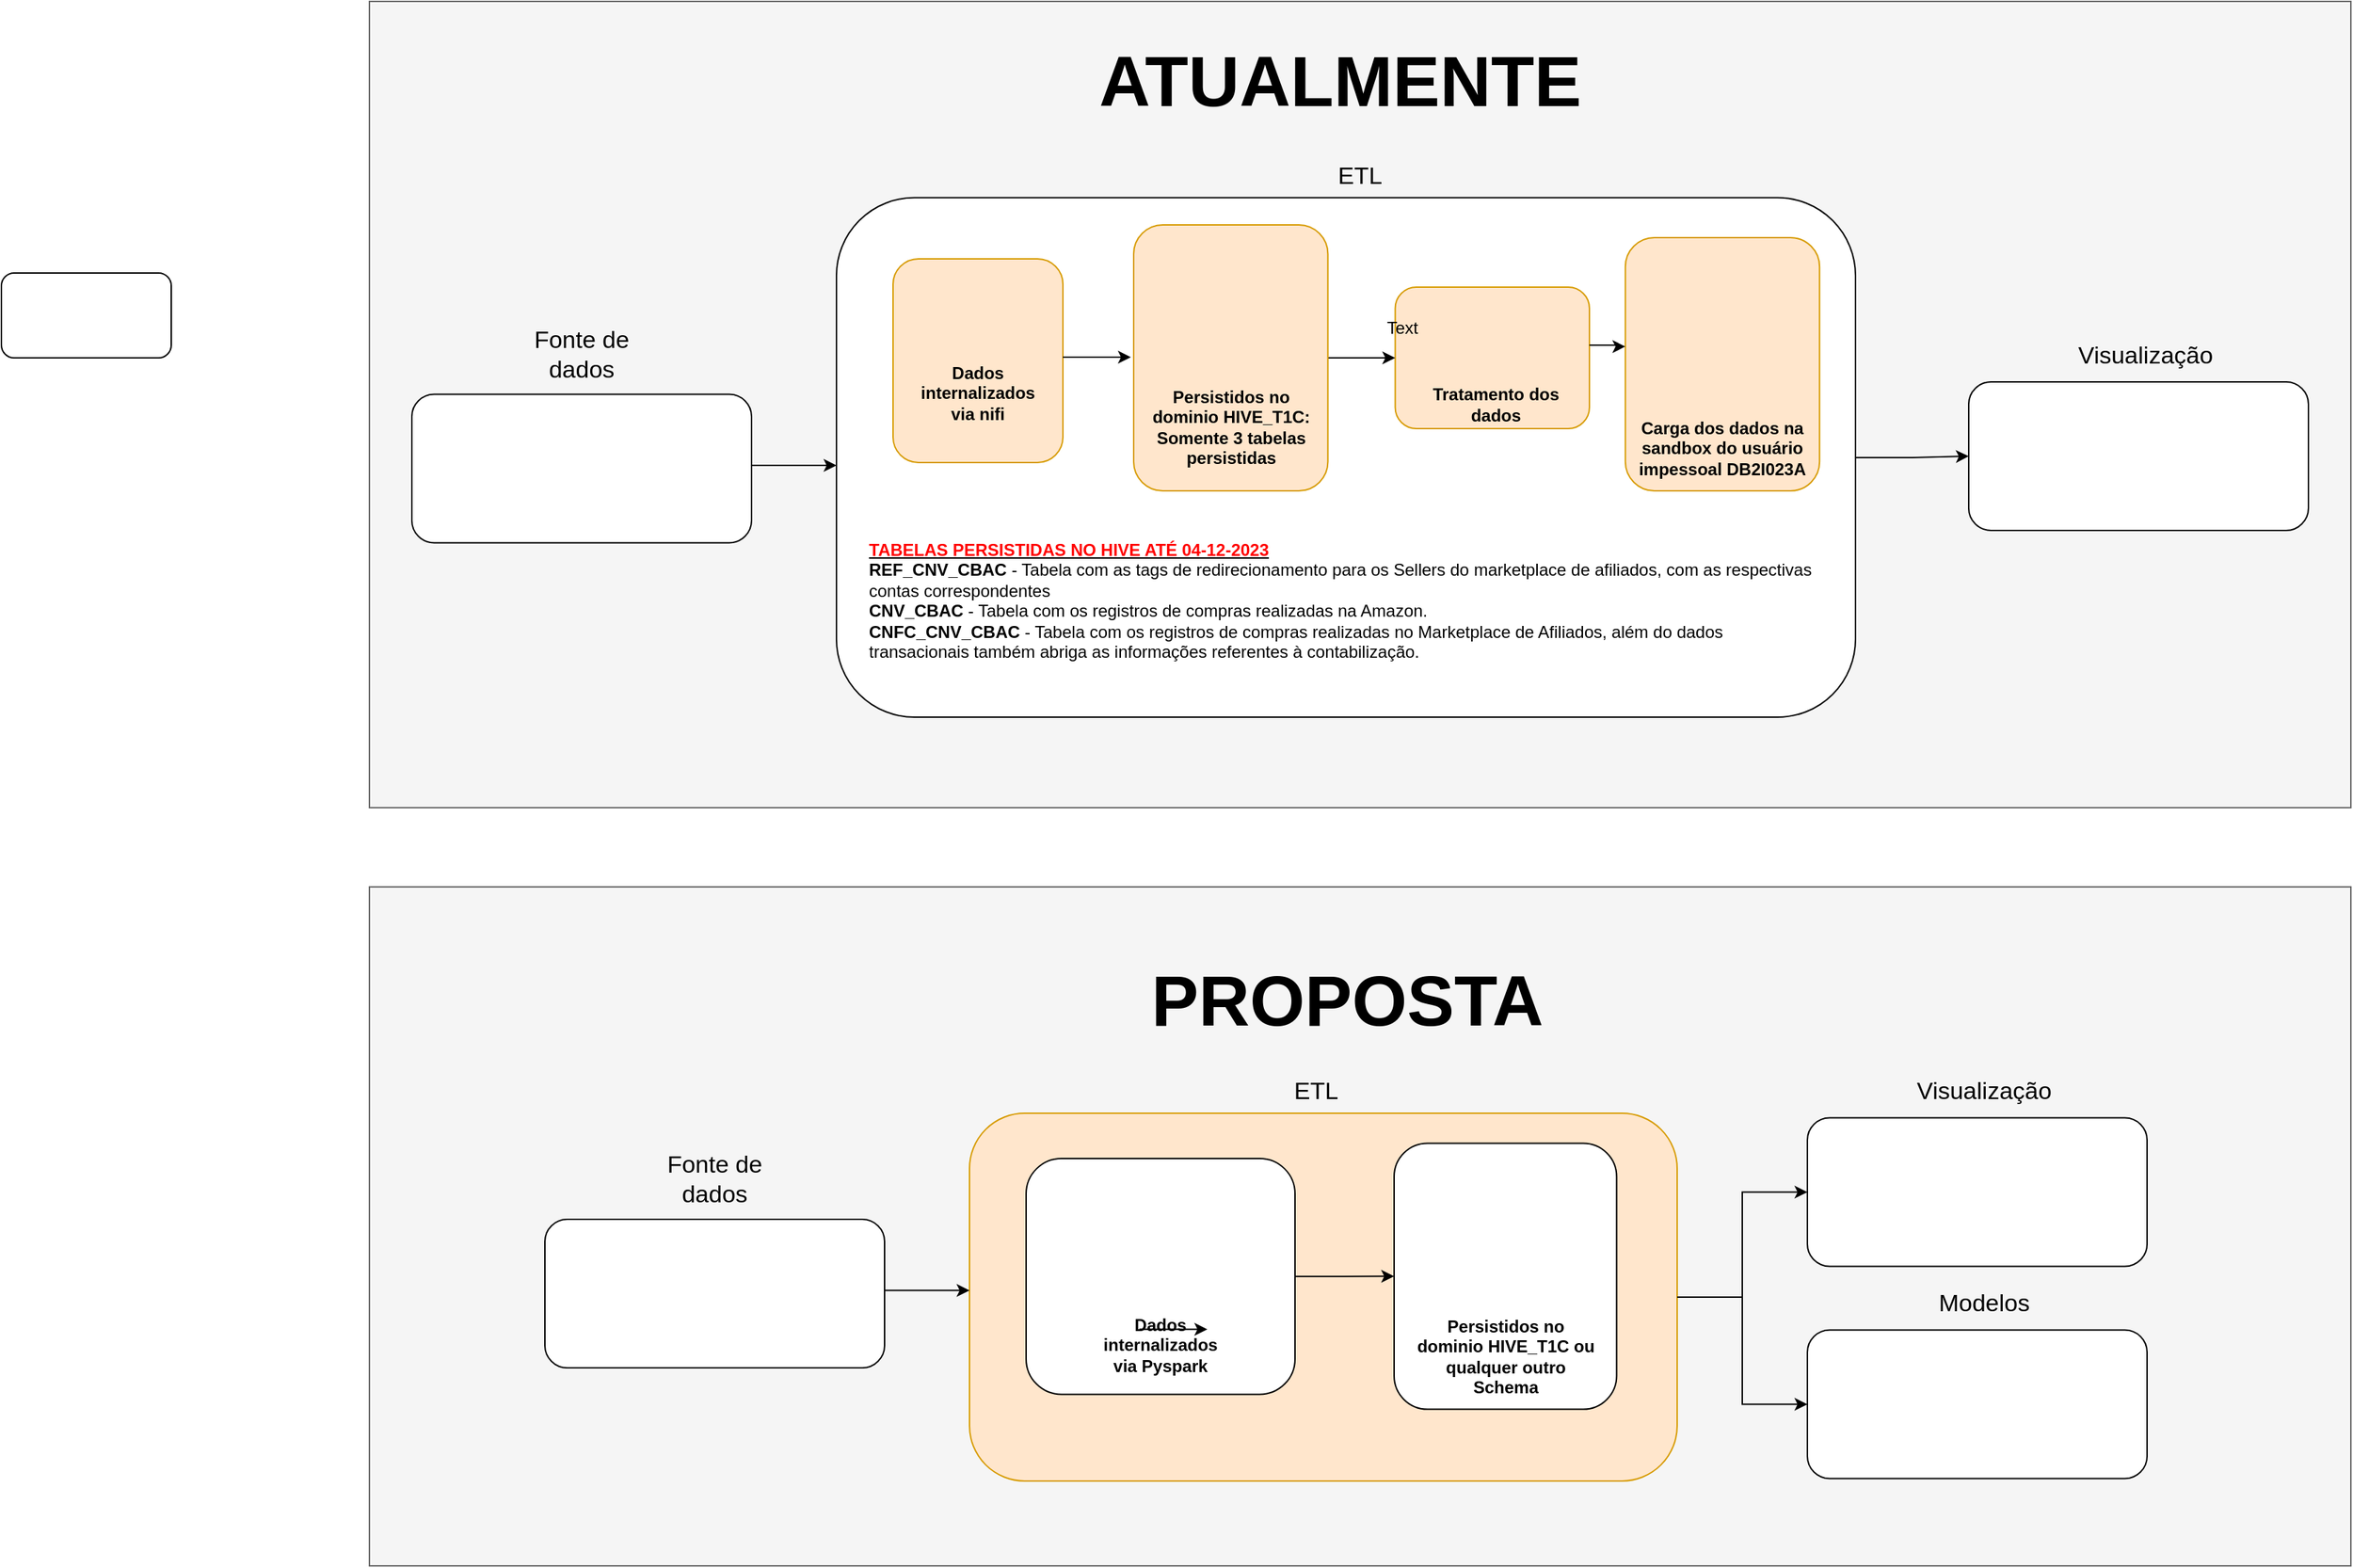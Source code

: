 <mxfile version="22.1.5" type="github">
  <diagram name="Página-1" id="ZyutccR1dliK55jMoOyO">
    <mxGraphModel dx="2795" dy="765" grid="1" gridSize="10" guides="1" tooltips="1" connect="1" arrows="1" fold="1" page="1" pageScale="1" pageWidth="827" pageHeight="1169" math="0" shadow="0">
      <root>
        <mxCell id="0" />
        <mxCell id="1" parent="0" />
        <mxCell id="EeoZRxMvzT711BqNi6FC-83" value="" style="rounded=0;whiteSpace=wrap;html=1;fillColor=#f5f5f5;fontColor=#333333;strokeColor=#666666;" vertex="1" parent="1">
          <mxGeometry x="-80" y="680" width="1400" height="480" as="geometry" />
        </mxCell>
        <mxCell id="EeoZRxMvzT711BqNi6FC-82" value="" style="rounded=0;whiteSpace=wrap;html=1;fillColor=#f5f5f5;fontColor=#333333;strokeColor=#666666;" vertex="1" parent="1">
          <mxGeometry x="-80" y="54" width="1400" height="570" as="geometry" />
        </mxCell>
        <mxCell id="EeoZRxMvzT711BqNi6FC-8" value="" style="rounded=1;whiteSpace=wrap;html=1;" vertex="1" parent="1">
          <mxGeometry x="250" y="192.75" width="720" height="367.25" as="geometry" />
        </mxCell>
        <mxCell id="EeoZRxMvzT711BqNi6FC-28" value="" style="rounded=1;whiteSpace=wrap;html=1;fillColor=#ffe6cc;strokeColor=#d79b00;" vertex="1" parent="1">
          <mxGeometry x="807.39" y="220.99" width="137.22" height="179.01" as="geometry" />
        </mxCell>
        <mxCell id="EeoZRxMvzT711BqNi6FC-26" value="" style="rounded=1;whiteSpace=wrap;html=1;fillColor=#ffe6cc;strokeColor=#d79b00;" vertex="1" parent="1">
          <mxGeometry x="644.78" y="256" width="137.22" height="100" as="geometry" />
        </mxCell>
        <mxCell id="EeoZRxMvzT711BqNi6FC-27" style="edgeStyle=orthogonalEdgeStyle;rounded=0;orthogonalLoop=1;jettySize=auto;html=1;entryX=0;entryY=0.5;entryDx=0;entryDy=0;exitX=1;exitY=0.5;exitDx=0;exitDy=0;" edge="1" parent="1" source="EeoZRxMvzT711BqNi6FC-24" target="EeoZRxMvzT711BqNi6FC-26">
          <mxGeometry relative="1" as="geometry" />
        </mxCell>
        <mxCell id="EeoZRxMvzT711BqNi6FC-24" value="" style="rounded=1;whiteSpace=wrap;html=1;fillColor=#ffe6cc;strokeColor=#d79b00;" vertex="1" parent="1">
          <mxGeometry x="460" y="212" width="137.22" height="188" as="geometry" />
        </mxCell>
        <mxCell id="EeoZRxMvzT711BqNi6FC-23" value="" style="rounded=1;whiteSpace=wrap;html=1;fillColor=#ffe6cc;strokeColor=#d79b00;" vertex="1" parent="1">
          <mxGeometry x="290" y="236" width="120" height="144" as="geometry" />
        </mxCell>
        <mxCell id="EeoZRxMvzT711BqNi6FC-19" style="edgeStyle=orthogonalEdgeStyle;rounded=0;orthogonalLoop=1;jettySize=auto;html=1;" edge="1" parent="1" source="EeoZRxMvzT711BqNi6FC-8" target="EeoZRxMvzT711BqNi6FC-16">
          <mxGeometry relative="1" as="geometry" />
        </mxCell>
        <mxCell id="EeoZRxMvzT711BqNi6FC-6" value="" style="rounded=1;whiteSpace=wrap;html=1;" vertex="1" parent="1">
          <mxGeometry x="-50" y="331.74" width="240" height="105" as="geometry" />
        </mxCell>
        <mxCell id="EeoZRxMvzT711BqNi6FC-1" value="" style="shape=image;verticalLabelPosition=bottom;labelBackgroundColor=default;verticalAlign=top;aspect=fixed;imageAspect=0;image=https://jhonathanribeiro.netlify.app/assets/img/mongodb.png;" vertex="1" parent="1">
          <mxGeometry x="-30" y="332.74" width="200" height="100" as="geometry" />
        </mxCell>
        <mxCell id="EeoZRxMvzT711BqNi6FC-2" value="" style="endArrow=classic;html=1;rounded=0;" edge="1" parent="1">
          <mxGeometry width="50" height="50" relative="1" as="geometry">
            <mxPoint x="190" y="382.05" as="sourcePoint" />
            <mxPoint x="250" y="382.05" as="targetPoint" />
          </mxGeometry>
        </mxCell>
        <mxCell id="EeoZRxMvzT711BqNi6FC-10" style="edgeStyle=orthogonalEdgeStyle;rounded=0;orthogonalLoop=1;jettySize=auto;html=1;" edge="1" parent="1">
          <mxGeometry relative="1" as="geometry">
            <mxPoint x="410" y="305.5" as="sourcePoint" />
            <mxPoint x="458" y="305.533" as="targetPoint" />
          </mxGeometry>
        </mxCell>
        <mxCell id="EeoZRxMvzT711BqNi6FC-7" value="Fonte de dados" style="text;html=1;strokeColor=none;fillColor=none;align=center;verticalAlign=middle;whiteSpace=wrap;rounded=0;fontSize=17;" vertex="1" parent="1">
          <mxGeometry x="10" y="288.74" width="120" height="30" as="geometry" />
        </mxCell>
        <mxCell id="EeoZRxMvzT711BqNi6FC-9" value="" style="shape=image;verticalLabelPosition=bottom;labelBackgroundColor=default;verticalAlign=top;aspect=fixed;imageAspect=0;image=https://upload.wikimedia.org/wikipedia/commons/b/bb/Apache_Hive_logo.svg;" vertex="1" parent="1">
          <mxGeometry x="477.22" y="220" width="102.78" height="92.5" as="geometry" />
        </mxCell>
        <mxCell id="EeoZRxMvzT711BqNi6FC-14" style="edgeStyle=orthogonalEdgeStyle;rounded=0;orthogonalLoop=1;jettySize=auto;html=1;entryX=0;entryY=0.43;entryDx=0;entryDy=0;entryPerimeter=0;" edge="1" parent="1" source="EeoZRxMvzT711BqNi6FC-11" target="EeoZRxMvzT711BqNi6FC-28">
          <mxGeometry relative="1" as="geometry" />
        </mxCell>
        <mxCell id="EeoZRxMvzT711BqNi6FC-11" value="" style="shape=image;verticalLabelPosition=bottom;labelBackgroundColor=default;verticalAlign=top;aspect=fixed;imageAspect=0;image=https://cdn.icon-icons.com/icons2/2699/PNG/512/sas_logo_icon_170762.png;" vertex="1" parent="1">
          <mxGeometry x="650" y="264" width="132" height="66" as="geometry" />
        </mxCell>
        <mxCell id="EeoZRxMvzT711BqNi6FC-13" value="" style="shape=image;verticalLabelPosition=bottom;labelBackgroundColor=default;verticalAlign=top;aspect=fixed;imageAspect=0;image=https://horusinfo.com.br/wp-content/uploads/2017/05/IBM-DB2.png;" vertex="1" parent="1">
          <mxGeometry x="820" y="230" width="112" height="112" as="geometry" />
        </mxCell>
        <mxCell id="EeoZRxMvzT711BqNi6FC-16" value="" style="rounded=1;whiteSpace=wrap;html=1;" vertex="1" parent="1">
          <mxGeometry x="1050" y="322.99" width="240" height="105" as="geometry" />
        </mxCell>
        <mxCell id="EeoZRxMvzT711BqNi6FC-17" value="Visualização" style="text;html=1;strokeColor=none;fillColor=none;align=center;verticalAlign=middle;whiteSpace=wrap;rounded=0;fontSize=17;" vertex="1" parent="1">
          <mxGeometry x="1115" y="289.74" width="120" height="30" as="geometry" />
        </mxCell>
        <mxCell id="EeoZRxMvzT711BqNi6FC-18" value="" style="shape=image;verticalLabelPosition=bottom;labelBackgroundColor=default;verticalAlign=top;aspect=fixed;imageAspect=0;image=https://cdn.icon-icons.com/icons2/2699/PNG/512/microsoft_powerbi_logo_icon_169958.png;" vertex="1" parent="1">
          <mxGeometry x="1099" y="337.74" width="152" height="76" as="geometry" />
        </mxCell>
        <mxCell id="EeoZRxMvzT711BqNi6FC-20" value="Dados internalizados via nifi" style="text;html=1;strokeColor=none;fillColor=none;align=center;verticalAlign=middle;whiteSpace=wrap;rounded=0;fontStyle=1" vertex="1" parent="1">
          <mxGeometry x="310" y="306" width="80" height="50" as="geometry" />
        </mxCell>
        <mxCell id="EeoZRxMvzT711BqNi6FC-21" value="Persistidos no dominio HIVE_T1C:&lt;br&gt;Somente 3 tabelas persistidas" style="text;html=1;strokeColor=none;fillColor=none;align=center;verticalAlign=middle;whiteSpace=wrap;rounded=0;fontStyle=1" vertex="1" parent="1">
          <mxGeometry x="463.61" y="312.5" width="130" height="84" as="geometry" />
        </mxCell>
        <mxCell id="EeoZRxMvzT711BqNi6FC-22" value="Tratamento dos dados" style="text;html=1;strokeColor=none;fillColor=none;align=center;verticalAlign=middle;whiteSpace=wrap;rounded=0;fontStyle=1" vertex="1" parent="1">
          <mxGeometry x="651" y="330" width="130" height="18" as="geometry" />
        </mxCell>
        <mxCell id="EeoZRxMvzT711BqNi6FC-25" value="" style="shape=image;verticalLabelPosition=bottom;labelBackgroundColor=default;verticalAlign=top;aspect=fixed;imageAspect=0;image=https://upload.wikimedia.org/wikipedia/commons/thumb/f/ff/Apache-nifi-logo.svg/2560px-Apache-nifi-logo.svg.png;" vertex="1" parent="1">
          <mxGeometry x="306" y="253.25" width="84" height="35.49" as="geometry" />
        </mxCell>
        <mxCell id="EeoZRxMvzT711BqNi6FC-29" value="Carga dos dados na sandbox do usuário impessoal&amp;nbsp;DB2I023A" style="text;html=1;strokeColor=none;fillColor=none;align=center;verticalAlign=middle;whiteSpace=wrap;rounded=0;fontStyle=1" vertex="1" parent="1">
          <mxGeometry x="811" y="356" width="130" height="28" as="geometry" />
        </mxCell>
        <mxCell id="EeoZRxMvzT711BqNi6FC-30" value="ETL" style="text;html=1;strokeColor=none;fillColor=none;align=center;verticalAlign=middle;whiteSpace=wrap;rounded=0;fontSize=17;" vertex="1" parent="1">
          <mxGeometry x="560" y="162.75" width="120" height="30" as="geometry" />
        </mxCell>
        <mxCell id="EeoZRxMvzT711BqNi6FC-32" value="&lt;span&gt;&lt;span class=&quot;ui-provider a b c d e f g h i j k l m n o p q r s t u v w x y z ab ac ae af ag ah ai aj ak&quot; dir=&quot;ltr&quot;&gt;&lt;span style=&quot;font-size: inherit;&quot;&gt;&lt;b&gt;&lt;u&gt;&lt;font color=&quot;#ff0000&quot;&gt;TABELAS PERSISTIDAS NO HIVE ATÉ 04-12-2023&lt;/font&gt;&lt;/u&gt;&lt;br&gt;REF_CNV_CBAC&lt;/b&gt; - Tabela com as tags de redirecionamento para os Sellers do marketplace de afiliados, com as respectivas contas correspondentes&lt;/span&gt;&lt;br&gt;&lt;span style=&quot;font-size: inherit;&quot;&gt;&lt;b&gt;CNV_CBAC&lt;/b&gt; - Tabela com os registros de compras realizadas na Amazon.&lt;/span&gt;&lt;br&gt;&lt;span style=&quot;font-size: inherit;&quot;&gt;&lt;b&gt;CNFC_CNV_CBAC&lt;/b&gt; - Tabela com os registros de compras realizadas no Marketplace de Afiliados, além do dados transacionais também abriga as informações referentes à contabilização.&lt;/span&gt;&lt;/span&gt;&lt;/span&gt;" style="text;whiteSpace=wrap;html=1;" vertex="1" parent="1">
          <mxGeometry x="271" y="427.99" width="670" height="100" as="geometry" />
        </mxCell>
        <mxCell id="EeoZRxMvzT711BqNi6FC-76" style="edgeStyle=orthogonalEdgeStyle;rounded=0;orthogonalLoop=1;jettySize=auto;html=1;entryX=0;entryY=0.5;entryDx=0;entryDy=0;" edge="1" parent="1" source="EeoZRxMvzT711BqNi6FC-33" target="EeoZRxMvzT711BqNi6FC-68">
          <mxGeometry relative="1" as="geometry" />
        </mxCell>
        <mxCell id="EeoZRxMvzT711BqNi6FC-33" value="" style="rounded=1;whiteSpace=wrap;html=1;fillColor=#ffe6cc;strokeColor=#d79b00;" vertex="1" parent="1">
          <mxGeometry x="344" y="840" width="500" height="260" as="geometry" />
        </mxCell>
        <mxCell id="EeoZRxMvzT711BqNi6FC-37" value="" style="rounded=1;whiteSpace=wrap;html=1;" vertex="1" parent="1">
          <mxGeometry x="644" y="861.25" width="157.22" height="188" as="geometry" />
        </mxCell>
        <mxCell id="EeoZRxMvzT711BqNi6FC-67" style="edgeStyle=orthogonalEdgeStyle;rounded=0;orthogonalLoop=1;jettySize=auto;html=1;entryX=0;entryY=0.5;entryDx=0;entryDy=0;" edge="1" parent="1" source="EeoZRxMvzT711BqNi6FC-38" target="EeoZRxMvzT711BqNi6FC-37">
          <mxGeometry relative="1" as="geometry" />
        </mxCell>
        <mxCell id="EeoZRxMvzT711BqNi6FC-38" value="" style="rounded=1;whiteSpace=wrap;html=1;" vertex="1" parent="1">
          <mxGeometry x="384" y="871.99" width="190" height="166.75" as="geometry" />
        </mxCell>
        <mxCell id="EeoZRxMvzT711BqNi6FC-39" style="edgeStyle=orthogonalEdgeStyle;rounded=0;orthogonalLoop=1;jettySize=auto;html=1;" edge="1" parent="1" source="EeoZRxMvzT711BqNi6FC-33" target="EeoZRxMvzT711BqNi6FC-49">
          <mxGeometry relative="1" as="geometry" />
        </mxCell>
        <mxCell id="EeoZRxMvzT711BqNi6FC-40" value="" style="rounded=1;whiteSpace=wrap;html=1;" vertex="1" parent="1">
          <mxGeometry x="44" y="914.99" width="240" height="105" as="geometry" />
        </mxCell>
        <mxCell id="EeoZRxMvzT711BqNi6FC-41" value="" style="shape=image;verticalLabelPosition=bottom;labelBackgroundColor=default;verticalAlign=top;aspect=fixed;imageAspect=0;image=https://jhonathanribeiro.netlify.app/assets/img/mongodb.png;" vertex="1" parent="1">
          <mxGeometry x="64" y="915.99" width="200" height="100" as="geometry" />
        </mxCell>
        <mxCell id="EeoZRxMvzT711BqNi6FC-42" value="" style="endArrow=classic;html=1;rounded=0;" edge="1" parent="1">
          <mxGeometry width="50" height="50" relative="1" as="geometry">
            <mxPoint x="284" y="965.3" as="sourcePoint" />
            <mxPoint x="344" y="965.3" as="targetPoint" />
          </mxGeometry>
        </mxCell>
        <mxCell id="EeoZRxMvzT711BqNi6FC-43" style="edgeStyle=orthogonalEdgeStyle;rounded=0;orthogonalLoop=1;jettySize=auto;html=1;" edge="1" parent="1">
          <mxGeometry relative="1" as="geometry">
            <mxPoint x="464" y="992.75" as="sourcePoint" />
            <mxPoint x="512" y="992.783" as="targetPoint" />
          </mxGeometry>
        </mxCell>
        <mxCell id="EeoZRxMvzT711BqNi6FC-44" value="Fonte de dados" style="text;html=1;strokeColor=none;fillColor=none;align=center;verticalAlign=middle;whiteSpace=wrap;rounded=0;fontSize=17;" vertex="1" parent="1">
          <mxGeometry x="104" y="871.99" width="120" height="30" as="geometry" />
        </mxCell>
        <mxCell id="EeoZRxMvzT711BqNi6FC-45" value="" style="shape=image;verticalLabelPosition=bottom;labelBackgroundColor=default;verticalAlign=top;aspect=fixed;imageAspect=0;image=https://upload.wikimedia.org/wikipedia/commons/b/bb/Apache_Hive_logo.svg;" vertex="1" parent="1">
          <mxGeometry x="668.61" y="869.25" width="102.78" height="92.5" as="geometry" />
        </mxCell>
        <mxCell id="EeoZRxMvzT711BqNi6FC-49" value="" style="rounded=1;whiteSpace=wrap;html=1;" vertex="1" parent="1">
          <mxGeometry x="936" y="843.25" width="240" height="105" as="geometry" />
        </mxCell>
        <mxCell id="EeoZRxMvzT711BqNi6FC-50" value="Visualização" style="text;html=1;strokeColor=none;fillColor=none;align=center;verticalAlign=middle;whiteSpace=wrap;rounded=0;fontSize=17;" vertex="1" parent="1">
          <mxGeometry x="1001" y="810" width="120" height="30" as="geometry" />
        </mxCell>
        <mxCell id="EeoZRxMvzT711BqNi6FC-51" value="" style="shape=image;verticalLabelPosition=bottom;labelBackgroundColor=default;verticalAlign=top;aspect=fixed;imageAspect=0;image=https://cdn.icon-icons.com/icons2/2699/PNG/512/microsoft_powerbi_logo_icon_169958.png;" vertex="1" parent="1">
          <mxGeometry x="985" y="858" width="152" height="76" as="geometry" />
        </mxCell>
        <mxCell id="EeoZRxMvzT711BqNi6FC-52" value="Dados internalizados via Pyspark" style="text;html=1;strokeColor=none;fillColor=none;align=center;verticalAlign=middle;whiteSpace=wrap;rounded=0;fontStyle=1" vertex="1" parent="1">
          <mxGeometry x="439" y="978.74" width="80" height="50" as="geometry" />
        </mxCell>
        <mxCell id="EeoZRxMvzT711BqNi6FC-53" value="Persistidos no dominio HIVE_T1C ou qualquer outro Schema" style="text;html=1;strokeColor=none;fillColor=none;align=center;verticalAlign=middle;whiteSpace=wrap;rounded=0;fontStyle=1" vertex="1" parent="1">
          <mxGeometry x="657.61" y="970" width="130" height="84" as="geometry" />
        </mxCell>
        <mxCell id="EeoZRxMvzT711BqNi6FC-57" value="ETL" style="text;html=1;strokeColor=none;fillColor=none;align=center;verticalAlign=middle;whiteSpace=wrap;rounded=0;fontSize=17;" vertex="1" parent="1">
          <mxGeometry x="528.78" y="810" width="120" height="30" as="geometry" />
        </mxCell>
        <mxCell id="EeoZRxMvzT711BqNi6FC-63" value="" style="shape=image;verticalLabelPosition=bottom;labelBackgroundColor=default;verticalAlign=top;aspect=fixed;imageAspect=0;image=https://miro.medium.com/v2/1*nPcdyVwgcuEZiEZiRqApug.jpeg;" vertex="1" parent="1">
          <mxGeometry x="405.31" y="896.78" width="155.91" height="87.89" as="geometry" />
        </mxCell>
        <mxCell id="EeoZRxMvzT711BqNi6FC-68" value="" style="rounded=1;whiteSpace=wrap;html=1;" vertex="1" parent="1">
          <mxGeometry x="936" y="993.25" width="240" height="105" as="geometry" />
        </mxCell>
        <mxCell id="EeoZRxMvzT711BqNi6FC-69" value="Modelos" style="text;html=1;strokeColor=none;fillColor=none;align=center;verticalAlign=middle;whiteSpace=wrap;rounded=0;fontSize=17;" vertex="1" parent="1">
          <mxGeometry x="1001" y="960" width="120" height="30" as="geometry" />
        </mxCell>
        <mxCell id="EeoZRxMvzT711BqNi6FC-74" value="" style="shape=image;verticalLabelPosition=bottom;labelBackgroundColor=default;verticalAlign=top;aspect=fixed;imageAspect=0;image=https://upload.wikimedia.org/wikipedia/commons/thumb/3/38/Jupyter_logo.svg/1200px-Jupyter_logo.svg.png;" vertex="1" parent="1">
          <mxGeometry x="954" y="1001.12" width="77" height="89.27" as="geometry" />
        </mxCell>
        <mxCell id="EeoZRxMvzT711BqNi6FC-75" value="" style="shape=image;verticalLabelPosition=bottom;labelBackgroundColor=default;verticalAlign=top;aspect=fixed;imageAspect=0;image=https://conjecto.com.br/wp-content/uploads/2021/04/H2O-Logo_1000px.png;" vertex="1" parent="1">
          <mxGeometry x="1074" y="1008.95" width="73.61" height="73.61" as="geometry" />
        </mxCell>
        <mxCell id="EeoZRxMvzT711BqNi6FC-77" value="Text" style="text;html=1;strokeColor=none;fillColor=none;align=center;verticalAlign=middle;whiteSpace=wrap;rounded=0;" vertex="1" parent="1">
          <mxGeometry x="620" y="270" width="60" height="30" as="geometry" />
        </mxCell>
        <mxCell id="EeoZRxMvzT711BqNi6FC-78" value="&lt;font style=&quot;font-size: 50px;&quot;&gt;ATUALMENTE&lt;/font&gt;" style="text;html=1;strokeColor=none;fillColor=none;align=center;verticalAlign=middle;whiteSpace=wrap;rounded=0;fontStyle=1" vertex="1" parent="1">
          <mxGeometry x="361" y="70" width="490" height="80" as="geometry" />
        </mxCell>
        <mxCell id="EeoZRxMvzT711BqNi6FC-79" value="&lt;font style=&quot;font-size: 50px;&quot;&gt;PROPOSTA&lt;/font&gt;" style="text;html=1;strokeColor=none;fillColor=none;align=center;verticalAlign=middle;whiteSpace=wrap;rounded=0;fontStyle=1" vertex="1" parent="1">
          <mxGeometry x="366" y="720" width="490" height="80" as="geometry" />
        </mxCell>
        <mxCell id="EeoZRxMvzT711BqNi6FC-81" value="" style="rounded=1;whiteSpace=wrap;html=1;" vertex="1" parent="1">
          <mxGeometry x="-340" y="246" width="120" height="60" as="geometry" />
        </mxCell>
      </root>
    </mxGraphModel>
  </diagram>
</mxfile>
